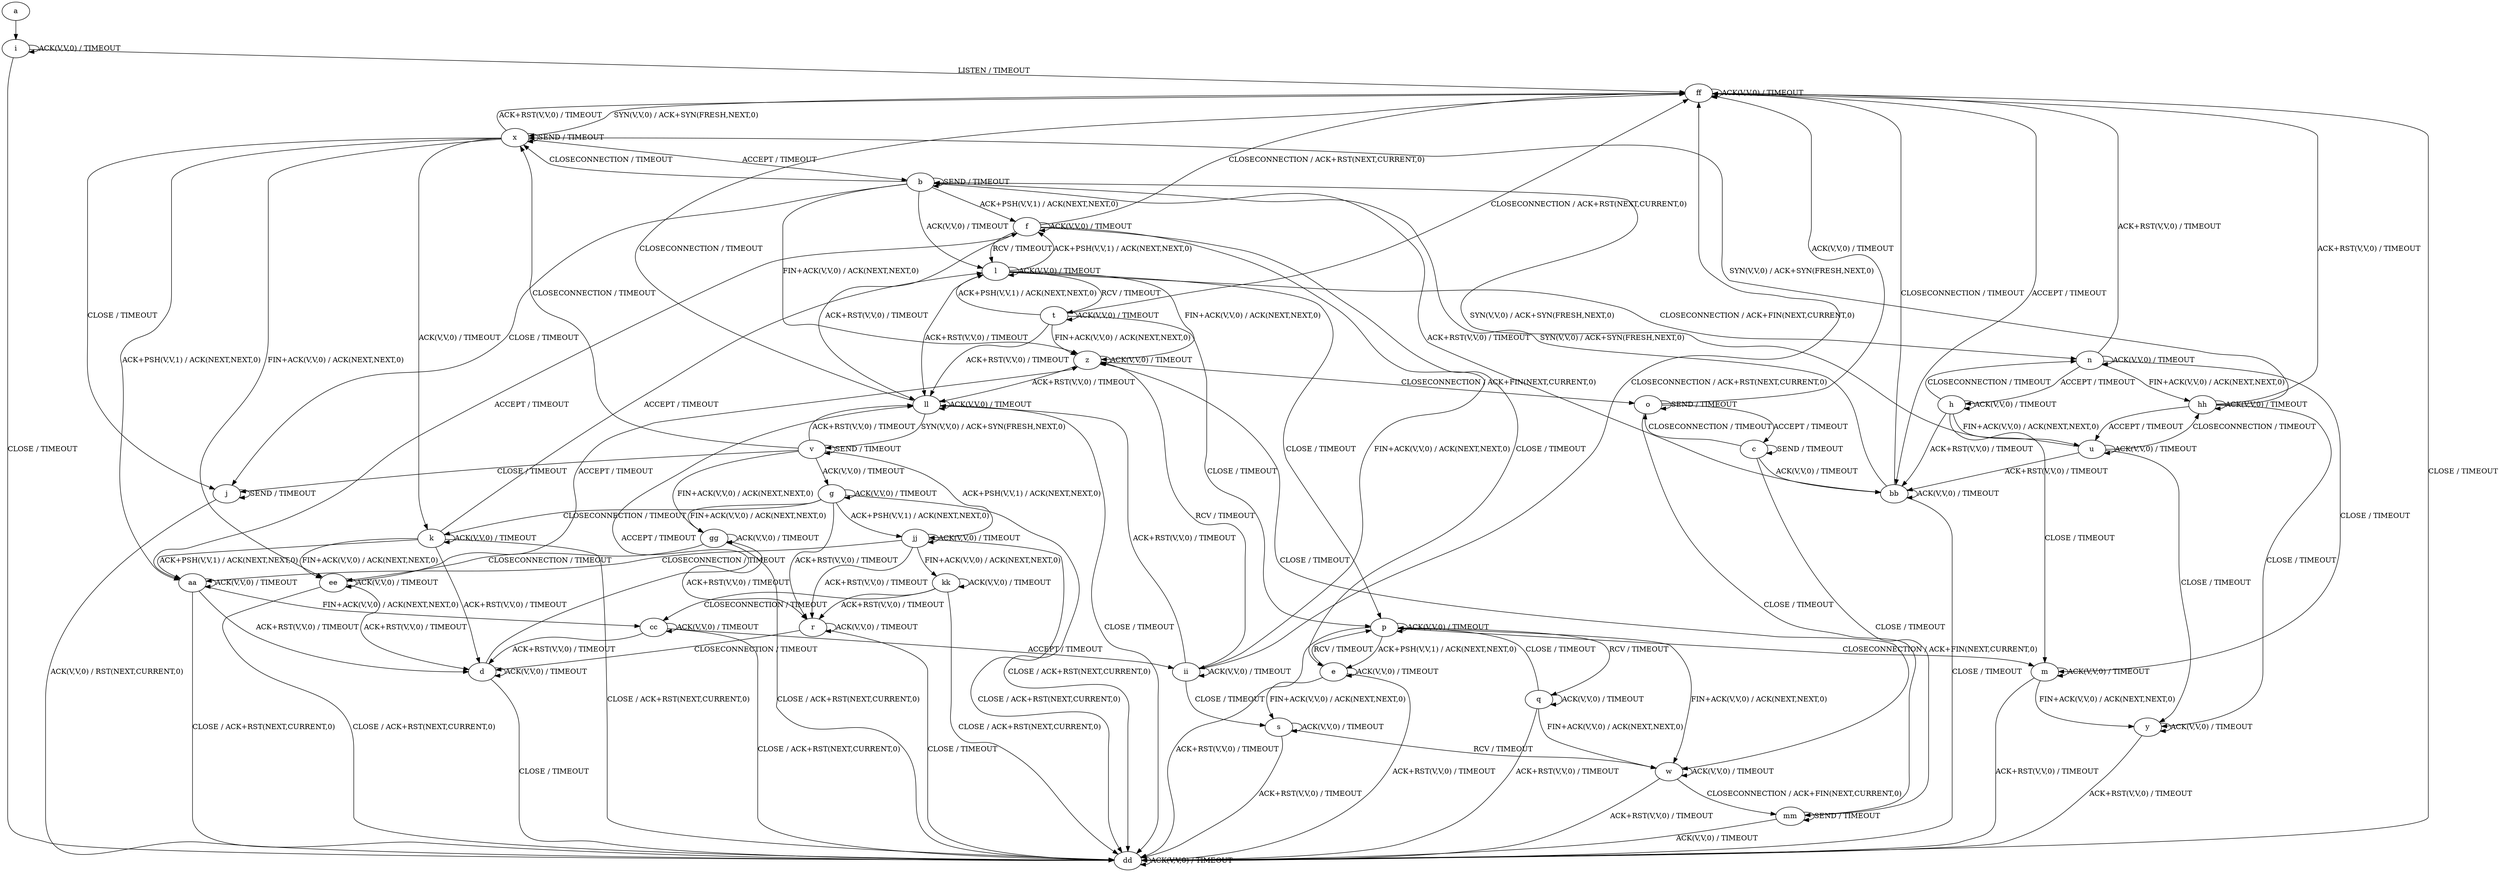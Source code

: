 digraph "" {
	graph ["Incoming time"=0.7609045505523682,
		"Outgoing time"=1.0078251361846924,
		Output="{'States': 39, 'Transitions': 495, 'Filename': '../results/tcp/TCP_Windows8_Server-TCP_Windows8_Server-yices-3.dot'}",
		Reference="{'States': 39, 'Transitions': 495, 'Filename': '../subjects/tcp/TCP_Windows8_Server.dot'}",
		Solver=yices,
		Updated="{'States': 39, 'Transitions': 495, 'Filename': '../subjects/tcp/TCP_Windows8_Server.dot'}",
		"f-measure"=1.0,
		precision=1.0,
		recall=1.0
	];
	a -> i [key=0];
b -> b [key=0,
label="SEND / TIMEOUT"];
b -> f [key=0,
label="ACK+PSH(V,V,1) / ACK(NEXT,NEXT,0)"];
b -> j [key=0,
label="CLOSE / TIMEOUT"];
b -> l [key=0,
label="ACK(V,V,0) / TIMEOUT"];
b -> x [key=0,
label="CLOSECONNECTION / TIMEOUT"];
b -> z [key=0,
label="FIN+ACK(V,V,0) / ACK(NEXT,NEXT,0)"];
b -> bb [key=0,
label="ACK+RST(V,V,0) / TIMEOUT"];
c -> c [key=0,
label="SEND / TIMEOUT"];
c -> o [key=0,
label="CLOSECONNECTION / TIMEOUT"];
c -> bb [key=0,
label="ACK(V,V,0) / TIMEOUT"];
c -> mm [key=0,
label="CLOSE / TIMEOUT"];
d -> d [key=0,
label="ACK(V,V,0) / TIMEOUT"];
d -> dd [key=0,
label="CLOSE / TIMEOUT"];
d -> ll [key=0,
label="ACCEPT / TIMEOUT"];
e -> e [key=0,
label="ACK(V,V,0) / TIMEOUT"];
e -> p [key=0,
label="RCV / TIMEOUT"];
e -> s [key=0,
label="FIN+ACK(V,V,0) / ACK(NEXT,NEXT,0)"];
e -> dd [key=0,
label="ACK+RST(V,V,0) / TIMEOUT"];
f -> e [key=0,
label="CLOSE / TIMEOUT"];
f -> f [key=0,
label="ACK(V,V,0) / TIMEOUT"];
f -> l [key=0,
label="RCV / TIMEOUT"];
f -> ff [key=0,
label="CLOSECONNECTION / ACK+RST(NEXT,CURRENT,0)"];
f -> ii [key=0,
label="FIN+ACK(V,V,0) / ACK(NEXT,NEXT,0)"];
f -> ll [key=0,
label="ACK+RST(V,V,0) / TIMEOUT"];
g -> g [key=0,
label="ACK(V,V,0) / TIMEOUT"];
g -> k [key=0,
label="CLOSECONNECTION / TIMEOUT"];
g -> r [key=0,
label="ACK+RST(V,V,0) / TIMEOUT"];
g -> dd [key=0,
label="CLOSE / ACK+RST(NEXT,CURRENT,0)"];
g -> gg [key=0,
label="FIN+ACK(V,V,0) / ACK(NEXT,NEXT,0)"];
g -> jj [key=0,
label="ACK+PSH(V,V,1) / ACK(NEXT,NEXT,0)"];
h -> h [key=0,
label="ACK(V,V,0) / TIMEOUT"];
h -> m [key=0,
label="CLOSE / TIMEOUT"];
h -> n [key=0,
label="CLOSECONNECTION / TIMEOUT"];
h -> u [key=0,
label="FIN+ACK(V,V,0) / ACK(NEXT,NEXT,0)"];
h -> bb [key=0,
label="ACK+RST(V,V,0) / TIMEOUT"];
i -> i [key=0,
label="ACK(V,V,0) / TIMEOUT"];
i -> dd [key=0,
label="CLOSE / TIMEOUT"];
i -> ff [key=0,
label="LISTEN / TIMEOUT"];
j -> j [key=0,
label="SEND / TIMEOUT"];
j -> dd [key=0,
label="ACK(V,V,0) / RST(NEXT,CURRENT,0)"];
k -> d [key=0,
label="ACK+RST(V,V,0) / TIMEOUT"];
k -> k [key=0,
label="ACK(V,V,0) / TIMEOUT"];
k -> l [key=0,
label="ACCEPT / TIMEOUT"];
k -> aa [key=0,
label="ACK+PSH(V,V,1) / ACK(NEXT,NEXT,0)"];
k -> dd [key=0,
label="CLOSE / ACK+RST(NEXT,CURRENT,0)"];
k -> ee [key=0,
label="FIN+ACK(V,V,0) / ACK(NEXT,NEXT,0)"];
l -> f [key=0,
label="ACK+PSH(V,V,1) / ACK(NEXT,NEXT,0)"];
l -> l [key=0,
label="ACK(V,V,0) / TIMEOUT"];
l -> n [key=0,
label="CLOSECONNECTION / ACK+FIN(NEXT,CURRENT,0)"];
l -> p [key=0,
label="CLOSE / TIMEOUT"];
l -> t [key=0,
label="RCV / TIMEOUT"];
l -> z [key=0,
label="FIN+ACK(V,V,0) / ACK(NEXT,NEXT,0)"];
l -> ll [key=0,
label="ACK+RST(V,V,0) / TIMEOUT"];
m -> m [key=0,
label="ACK(V,V,0) / TIMEOUT"];
m -> y [key=0,
label="FIN+ACK(V,V,0) / ACK(NEXT,NEXT,0)"];
m -> dd [key=0,
label="ACK+RST(V,V,0) / TIMEOUT"];
n -> h [key=0,
label="ACCEPT / TIMEOUT"];
n -> m [key=0,
label="CLOSE / TIMEOUT"];
n -> n [key=0,
label="ACK(V,V,0) / TIMEOUT"];
n -> ff [key=0,
label="ACK+RST(V,V,0) / TIMEOUT"];
n -> hh [key=0,
label="FIN+ACK(V,V,0) / ACK(NEXT,NEXT,0)"];
o -> c [key=0,
label="ACCEPT / TIMEOUT"];
o -> o [key=0,
label="SEND / TIMEOUT"];
o -> ff [key=0,
label="ACK(V,V,0) / TIMEOUT"];
o -> mm [key=0,
label="CLOSE / TIMEOUT"];
p -> e [key=0,
label="ACK+PSH(V,V,1) / ACK(NEXT,NEXT,0)"];
p -> m [key=0,
label="CLOSECONNECTION / ACK+FIN(NEXT,CURRENT,0)"];
p -> p [key=0,
label="ACK(V,V,0) / TIMEOUT"];
p -> q [key=0,
label="RCV / TIMEOUT"];
p -> w [key=0,
label="FIN+ACK(V,V,0) / ACK(NEXT,NEXT,0)"];
p -> dd [key=0,
label="ACK+RST(V,V,0) / TIMEOUT"];
q -> p [key=0,
label="CLOSE / TIMEOUT"];
q -> q [key=0,
label="ACK(V,V,0) / TIMEOUT"];
q -> w [key=0,
label="FIN+ACK(V,V,0) / ACK(NEXT,NEXT,0)"];
q -> dd [key=0,
label="ACK+RST(V,V,0) / TIMEOUT"];
r -> d [key=0,
label="CLOSECONNECTION / TIMEOUT"];
r -> r [key=0,
label="ACK(V,V,0) / TIMEOUT"];
r -> dd [key=0,
label="CLOSE / TIMEOUT"];
s -> s [key=0,
label="ACK(V,V,0) / TIMEOUT"];
s -> w [key=0,
label="RCV / TIMEOUT"];
s -> dd [key=0,
label="ACK+RST(V,V,0) / TIMEOUT"];
t -> l [key=0,
label="ACK+PSH(V,V,1) / ACK(NEXT,NEXT,0)"];
t -> p [key=0,
label="CLOSE / TIMEOUT"];
t -> t [key=0,
label="ACK(V,V,0) / TIMEOUT"];
t -> z [key=0,
label="FIN+ACK(V,V,0) / ACK(NEXT,NEXT,0)"];
t -> ff [key=0,
label="CLOSECONNECTION / ACK+RST(NEXT,CURRENT,0)"];
t -> ll [key=0,
label="ACK+RST(V,V,0) / TIMEOUT"];
u -> b [key=0,
label="SYN(V,V,0) / ACK+SYN(FRESH,NEXT,0)"];
u -> u [key=0,
label="ACK(V,V,0) / TIMEOUT"];
u -> y [key=0,
label="CLOSE / TIMEOUT"];
u -> bb [key=0,
label="ACK+RST(V,V,0) / TIMEOUT"];
u -> hh [key=0,
label="CLOSECONNECTION / TIMEOUT"];
v -> g [key=0,
label="ACK(V,V,0) / TIMEOUT"];
v -> j [key=0,
label="CLOSE / TIMEOUT"];
v -> v [key=0,
label="SEND / TIMEOUT"];
v -> x [key=0,
label="CLOSECONNECTION / TIMEOUT"];
v -> gg [key=0,
label="FIN+ACK(V,V,0) / ACK(NEXT,NEXT,0)"];
v -> jj [key=0,
label="ACK+PSH(V,V,1) / ACK(NEXT,NEXT,0)"];
v -> ll [key=0,
label="ACK+RST(V,V,0) / TIMEOUT"];
w -> w [key=0,
label="ACK(V,V,0) / TIMEOUT"];
w -> dd [key=0,
label="ACK+RST(V,V,0) / TIMEOUT"];
w -> mm [key=0,
label="CLOSECONNECTION / ACK+FIN(NEXT,CURRENT,0)"];
x -> b [key=0,
label="ACCEPT / TIMEOUT"];
x -> j [key=0,
label="CLOSE / TIMEOUT"];
x -> k [key=0,
label="ACK(V,V,0) / TIMEOUT"];
x -> x [key=0,
label="SEND / TIMEOUT"];
x -> aa [key=0,
label="ACK+PSH(V,V,1) / ACK(NEXT,NEXT,0)"];
x -> ee [key=0,
label="FIN+ACK(V,V,0) / ACK(NEXT,NEXT,0)"];
x -> ff [key=0,
label="ACK+RST(V,V,0) / TIMEOUT"];
y -> y [key=0,
label="ACK(V,V,0) / TIMEOUT"];
y -> dd [key=0,
label="ACK+RST(V,V,0) / TIMEOUT"];
z -> o [key=0,
label="CLOSECONNECTION / ACK+FIN(NEXT,CURRENT,0)"];
z -> w [key=0,
label="CLOSE / TIMEOUT"];
z -> z [key=0,
label="ACK(V,V,0) / TIMEOUT"];
z -> ll [key=0,
label="ACK+RST(V,V,0) / TIMEOUT"];
aa -> d [key=0,
label="ACK+RST(V,V,0) / TIMEOUT"];
aa -> f [key=0,
label="ACCEPT / TIMEOUT"];
aa -> aa [key=0,
label="ACK(V,V,0) / TIMEOUT"];
aa -> cc [key=0,
label="FIN+ACK(V,V,0) / ACK(NEXT,NEXT,0)"];
aa -> dd [key=0,
label="CLOSE / ACK+RST(NEXT,CURRENT,0)"];
bb -> b [key=0,
label="SYN(V,V,0) / ACK+SYN(FRESH,NEXT,0)"];
bb -> bb [key=0,
label="ACK(V,V,0) / TIMEOUT"];
bb -> dd [key=0,
label="CLOSE / TIMEOUT"];
bb -> ff [key=0,
label="CLOSECONNECTION / TIMEOUT"];
cc -> d [key=0,
label="ACK+RST(V,V,0) / TIMEOUT"];
cc -> cc [key=0,
label="ACK(V,V,0) / TIMEOUT"];
cc -> dd [key=0,
label="CLOSE / ACK+RST(NEXT,CURRENT,0)"];
cc -> ii [key=0,
label="ACCEPT / TIMEOUT"];
dd -> dd [key=0,
label="ACK(V,V,0) / TIMEOUT"];
ee -> d [key=0,
label="ACK+RST(V,V,0) / TIMEOUT"];
ee -> z [key=0,
label="ACCEPT / TIMEOUT"];
ee -> dd [key=0,
label="CLOSE / ACK+RST(NEXT,CURRENT,0)"];
ee -> ee [key=0,
label="ACK(V,V,0) / TIMEOUT"];
ff -> x [key=0,
label="SYN(V,V,0) / ACK+SYN(FRESH,NEXT,0)"];
ff -> bb [key=0,
label="ACCEPT / TIMEOUT"];
ff -> dd [key=0,
label="CLOSE / TIMEOUT"];
ff -> ff [key=0,
label="ACK(V,V,0) / TIMEOUT"];
gg -> r [key=0,
label="ACK+RST(V,V,0) / TIMEOUT"];
gg -> dd [key=0,
label="CLOSE / ACK+RST(NEXT,CURRENT,0)"];
gg -> ee [key=0,
label="CLOSECONNECTION / TIMEOUT"];
gg -> gg [key=0,
label="ACK(V,V,0) / TIMEOUT"];
hh -> u [key=0,
label="ACCEPT / TIMEOUT"];
hh -> x [key=0,
label="SYN(V,V,0) / ACK+SYN(FRESH,NEXT,0)"];
hh -> y [key=0,
label="CLOSE / TIMEOUT"];
hh -> ff [key=0,
label="ACK+RST(V,V,0) / TIMEOUT"];
hh -> hh [key=0,
label="ACK(V,V,0) / TIMEOUT"];
ii -> s [key=0,
label="CLOSE / TIMEOUT"];
ii -> z [key=0,
label="RCV / TIMEOUT"];
ii -> ff [key=0,
label="CLOSECONNECTION / ACK+RST(NEXT,CURRENT,0)"];
ii -> ii [key=0,
label="ACK(V,V,0) / TIMEOUT"];
ii -> ll [key=0,
label="ACK+RST(V,V,0) / TIMEOUT"];
jj -> r [key=0,
label="ACK+RST(V,V,0) / TIMEOUT"];
jj -> aa [key=0,
label="CLOSECONNECTION / TIMEOUT"];
jj -> dd [key=0,
label="CLOSE / ACK+RST(NEXT,CURRENT,0)"];
jj -> jj [key=0,
label="ACK(V,V,0) / TIMEOUT"];
jj -> kk [key=0,
label="FIN+ACK(V,V,0) / ACK(NEXT,NEXT,0)"];
kk -> r [key=0,
label="ACK+RST(V,V,0) / TIMEOUT"];
kk -> cc [key=0,
label="CLOSECONNECTION / TIMEOUT"];
kk -> dd [key=0,
label="CLOSE / ACK+RST(NEXT,CURRENT,0)"];
kk -> kk [key=0,
label="ACK(V,V,0) / TIMEOUT"];
ll -> v [key=0,
label="SYN(V,V,0) / ACK+SYN(FRESH,NEXT,0)"];
ll -> dd [key=0,
label="CLOSE / TIMEOUT"];
ll -> ff [key=0,
label="CLOSECONNECTION / TIMEOUT"];
ll -> ll [key=0,
label="ACK(V,V,0) / TIMEOUT"];
mm -> dd [key=0,
label="ACK(V,V,0) / TIMEOUT"];
mm -> mm [key=0,
label="SEND / TIMEOUT"];
}
